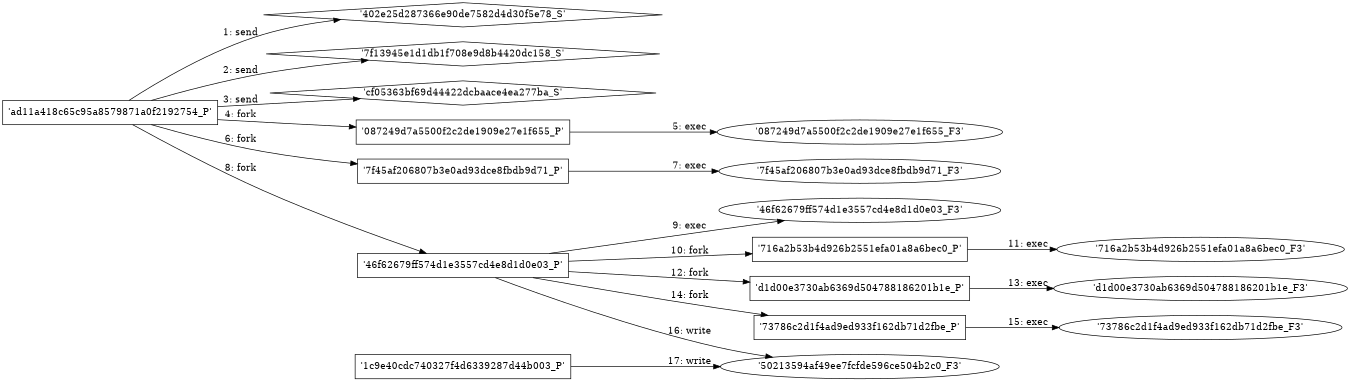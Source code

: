 digraph "D:\Learning\Paper\apt\基于CTI的攻击预警\Dataset\攻击图\ASGfromALLCTI\Threat Source newsletter (Dec. 5, 2019).dot" {
rankdir="LR"
size="9"
fixedsize="false"
splines="true"
nodesep=0.3
ranksep=0
fontsize=10
overlap="scalexy"
engine= "neato"
	"'402e25d287366e90de7582d4d30f5e78_S'" [node_type=Socket shape=diamond]
	"'ad11a418c65c95a8579871a0f2192754_P'" [node_type=Process shape=box]
	"'ad11a418c65c95a8579871a0f2192754_P'" -> "'402e25d287366e90de7582d4d30f5e78_S'" [label="1: send"]
	"'7f13945e1d1db1f708e9d8b4420dc158_S'" [node_type=Socket shape=diamond]
	"'ad11a418c65c95a8579871a0f2192754_P'" [node_type=Process shape=box]
	"'ad11a418c65c95a8579871a0f2192754_P'" -> "'7f13945e1d1db1f708e9d8b4420dc158_S'" [label="2: send"]
	"'cf05363bf69d44422dcbaace4ea277ba_S'" [node_type=Socket shape=diamond]
	"'ad11a418c65c95a8579871a0f2192754_P'" [node_type=Process shape=box]
	"'ad11a418c65c95a8579871a0f2192754_P'" -> "'cf05363bf69d44422dcbaace4ea277ba_S'" [label="3: send"]
	"'ad11a418c65c95a8579871a0f2192754_P'" [node_type=Process shape=box]
	"'087249d7a5500f2c2de1909e27e1f655_P'" [node_type=Process shape=box]
	"'ad11a418c65c95a8579871a0f2192754_P'" -> "'087249d7a5500f2c2de1909e27e1f655_P'" [label="4: fork"]
	"'087249d7a5500f2c2de1909e27e1f655_P'" [node_type=Process shape=box]
	"'087249d7a5500f2c2de1909e27e1f655_F3'" [node_type=File shape=ellipse]
	"'087249d7a5500f2c2de1909e27e1f655_P'" -> "'087249d7a5500f2c2de1909e27e1f655_F3'" [label="5: exec"]
	"'ad11a418c65c95a8579871a0f2192754_P'" [node_type=Process shape=box]
	"'7f45af206807b3e0ad93dce8fbdb9d71_P'" [node_type=Process shape=box]
	"'ad11a418c65c95a8579871a0f2192754_P'" -> "'7f45af206807b3e0ad93dce8fbdb9d71_P'" [label="6: fork"]
	"'7f45af206807b3e0ad93dce8fbdb9d71_P'" [node_type=Process shape=box]
	"'7f45af206807b3e0ad93dce8fbdb9d71_F3'" [node_type=File shape=ellipse]
	"'7f45af206807b3e0ad93dce8fbdb9d71_P'" -> "'7f45af206807b3e0ad93dce8fbdb9d71_F3'" [label="7: exec"]
	"'ad11a418c65c95a8579871a0f2192754_P'" [node_type=Process shape=box]
	"'46f62679ff574d1e3557cd4e8d1d0e03_P'" [node_type=Process shape=box]
	"'ad11a418c65c95a8579871a0f2192754_P'" -> "'46f62679ff574d1e3557cd4e8d1d0e03_P'" [label="8: fork"]
	"'46f62679ff574d1e3557cd4e8d1d0e03_P'" [node_type=Process shape=box]
	"'46f62679ff574d1e3557cd4e8d1d0e03_F3'" [node_type=File shape=ellipse]
	"'46f62679ff574d1e3557cd4e8d1d0e03_P'" -> "'46f62679ff574d1e3557cd4e8d1d0e03_F3'" [label="9: exec"]
	"'46f62679ff574d1e3557cd4e8d1d0e03_P'" [node_type=Process shape=box]
	"'716a2b53b4d926b2551efa01a8a6bec0_P'" [node_type=Process shape=box]
	"'46f62679ff574d1e3557cd4e8d1d0e03_P'" -> "'716a2b53b4d926b2551efa01a8a6bec0_P'" [label="10: fork"]
	"'716a2b53b4d926b2551efa01a8a6bec0_P'" [node_type=Process shape=box]
	"'716a2b53b4d926b2551efa01a8a6bec0_F3'" [node_type=File shape=ellipse]
	"'716a2b53b4d926b2551efa01a8a6bec0_P'" -> "'716a2b53b4d926b2551efa01a8a6bec0_F3'" [label="11: exec"]
	"'46f62679ff574d1e3557cd4e8d1d0e03_P'" [node_type=Process shape=box]
	"'d1d00e3730ab6369d504788186201b1e_P'" [node_type=Process shape=box]
	"'46f62679ff574d1e3557cd4e8d1d0e03_P'" -> "'d1d00e3730ab6369d504788186201b1e_P'" [label="12: fork"]
	"'d1d00e3730ab6369d504788186201b1e_P'" [node_type=Process shape=box]
	"'d1d00e3730ab6369d504788186201b1e_F3'" [node_type=File shape=ellipse]
	"'d1d00e3730ab6369d504788186201b1e_P'" -> "'d1d00e3730ab6369d504788186201b1e_F3'" [label="13: exec"]
	"'46f62679ff574d1e3557cd4e8d1d0e03_P'" [node_type=Process shape=box]
	"'73786c2d1f4ad9ed933f162db71d2fbe_P'" [node_type=Process shape=box]
	"'46f62679ff574d1e3557cd4e8d1d0e03_P'" -> "'73786c2d1f4ad9ed933f162db71d2fbe_P'" [label="14: fork"]
	"'73786c2d1f4ad9ed933f162db71d2fbe_P'" [node_type=Process shape=box]
	"'73786c2d1f4ad9ed933f162db71d2fbe_F3'" [node_type=File shape=ellipse]
	"'73786c2d1f4ad9ed933f162db71d2fbe_P'" -> "'73786c2d1f4ad9ed933f162db71d2fbe_F3'" [label="15: exec"]
	"'50213594af49ee7fcfde596ce504b2c0_F3'" [node_type=file shape=ellipse]
	"'46f62679ff574d1e3557cd4e8d1d0e03_P'" [node_type=Process shape=box]
	"'46f62679ff574d1e3557cd4e8d1d0e03_P'" -> "'50213594af49ee7fcfde596ce504b2c0_F3'" [label="16: write"]
	"'50213594af49ee7fcfde596ce504b2c0_F3'" [node_type=file shape=ellipse]
	"'1c9e40cdc740327f4d6339287d44b003_P'" [node_type=Process shape=box]
	"'1c9e40cdc740327f4d6339287d44b003_P'" -> "'50213594af49ee7fcfde596ce504b2c0_F3'" [label="17: write"]
}
